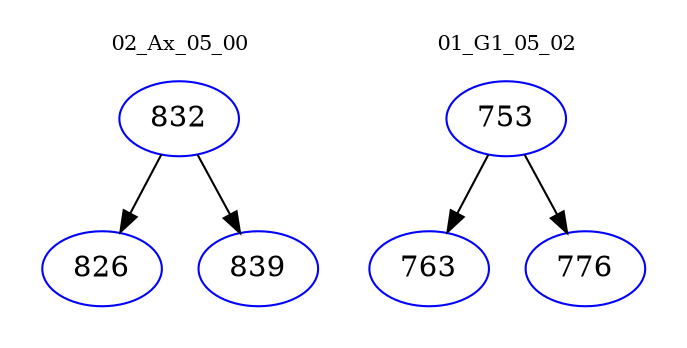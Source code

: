 digraph{
subgraph cluster_0 {
color = white
label = "02_Ax_05_00";
fontsize=10;
T0_832 [label="832", color="blue"]
T0_832 -> T0_826 [color="black"]
T0_826 [label="826", color="blue"]
T0_832 -> T0_839 [color="black"]
T0_839 [label="839", color="blue"]
}
subgraph cluster_1 {
color = white
label = "01_G1_05_02";
fontsize=10;
T1_753 [label="753", color="blue"]
T1_753 -> T1_763 [color="black"]
T1_763 [label="763", color="blue"]
T1_753 -> T1_776 [color="black"]
T1_776 [label="776", color="blue"]
}
}
